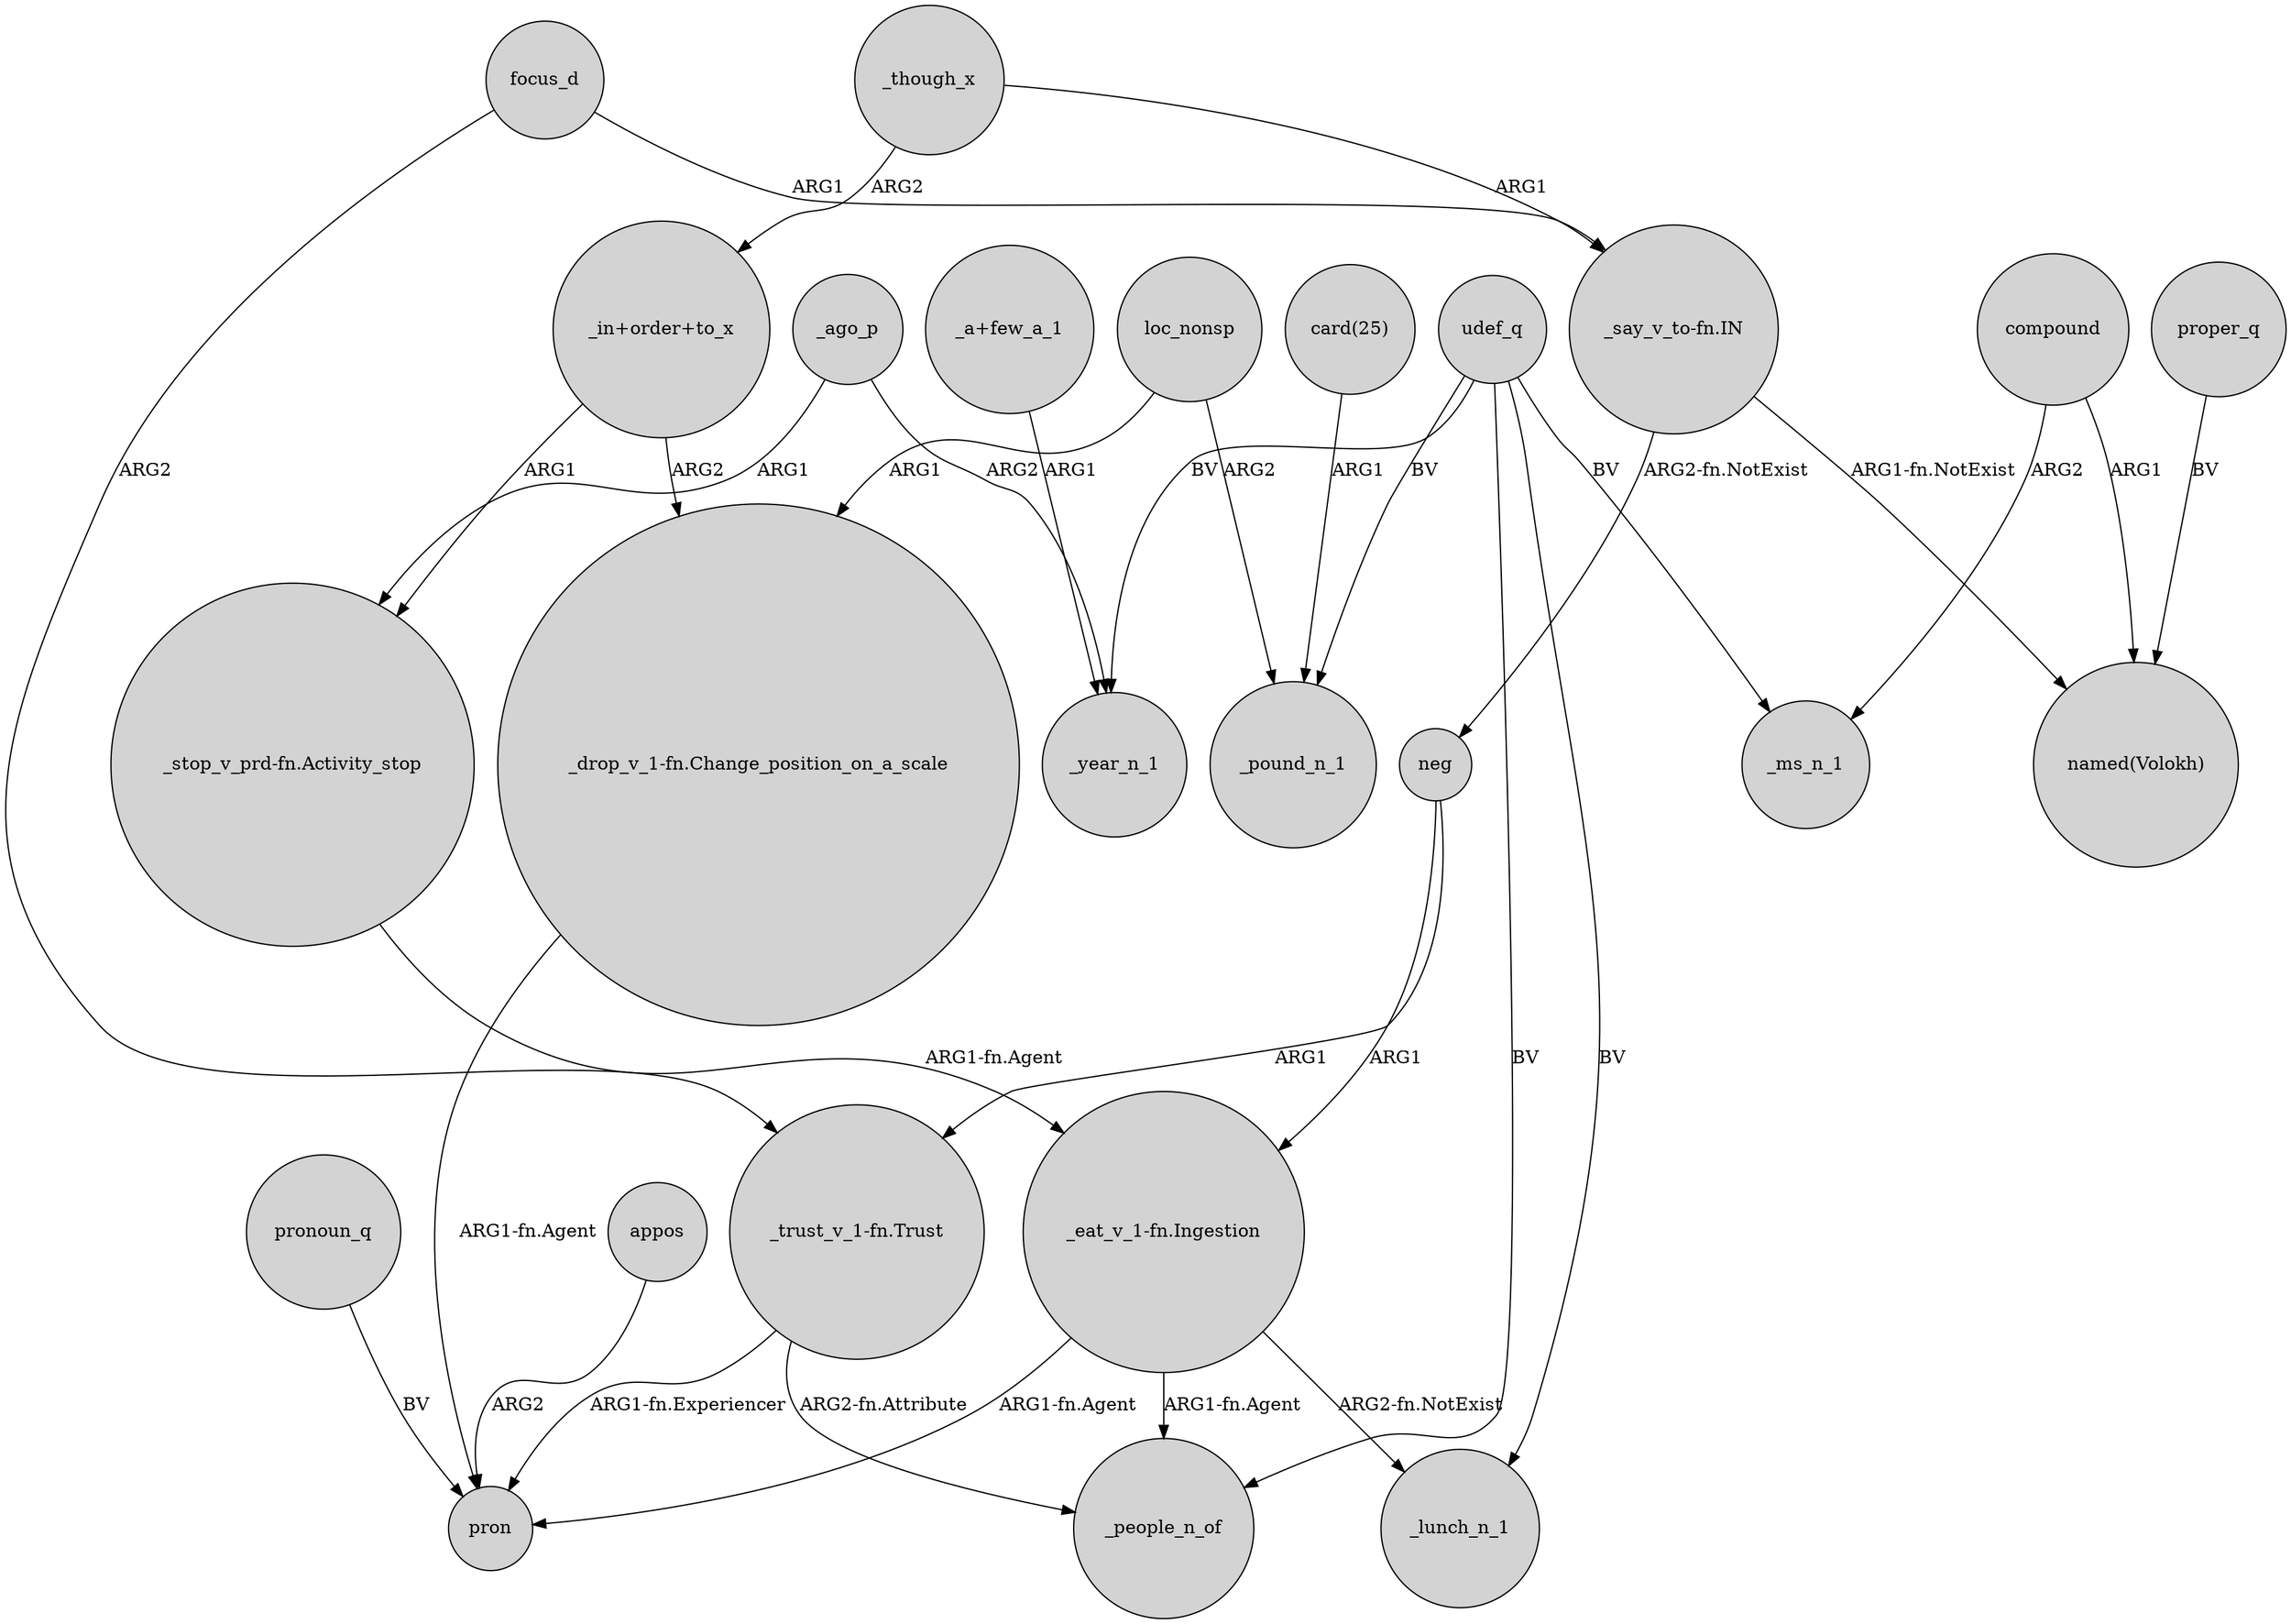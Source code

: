 digraph {
	node [shape=circle style=filled]
	"_drop_v_1-fn.Change_position_on_a_scale" -> pron [label="ARG1-fn.Agent"]
	appos -> pron [label=ARG2]
	neg -> "_eat_v_1-fn.Ingestion" [label=ARG1]
	focus_d -> "_trust_v_1-fn.Trust" [label=ARG2]
	"_eat_v_1-fn.Ingestion" -> pron [label="ARG1-fn.Agent"]
	"_eat_v_1-fn.Ingestion" -> _lunch_n_1 [label="ARG2-fn.NotExist"]
	"_a+few_a_1" -> _year_n_1 [label=ARG1]
	_ago_p -> "_stop_v_prd-fn.Activity_stop" [label=ARG1]
	loc_nonsp -> _pound_n_1 [label=ARG2]
	"_trust_v_1-fn.Trust" -> _people_n_of [label="ARG2-fn.Attribute"]
	compound -> "named(Volokh)" [label=ARG1]
	loc_nonsp -> "_drop_v_1-fn.Change_position_on_a_scale" [label=ARG1]
	compound -> _ms_n_1 [label=ARG2]
	"_stop_v_prd-fn.Activity_stop" -> "_eat_v_1-fn.Ingestion" [label="ARG1-fn.Agent"]
	udef_q -> _pound_n_1 [label=BV]
	udef_q -> _people_n_of [label=BV]
	pronoun_q -> pron [label=BV]
	_though_x -> "_in+order+to_x" [label=ARG2]
	_ago_p -> _year_n_1 [label=ARG2]
	udef_q -> _ms_n_1 [label=BV]
	proper_q -> "named(Volokh)" [label=BV]
	_though_x -> "_say_v_to-fn.IN" [label=ARG1]
	"_trust_v_1-fn.Trust" -> pron [label="ARG1-fn.Experiencer"]
	"_say_v_to-fn.IN" -> "named(Volokh)" [label="ARG1-fn.NotExist"]
	"_eat_v_1-fn.Ingestion" -> _people_n_of [label="ARG1-fn.Agent"]
	"_in+order+to_x" -> "_drop_v_1-fn.Change_position_on_a_scale" [label=ARG2]
	neg -> "_trust_v_1-fn.Trust" [label=ARG1]
	udef_q -> _year_n_1 [label=BV]
	udef_q -> _lunch_n_1 [label=BV]
	"_in+order+to_x" -> "_stop_v_prd-fn.Activity_stop" [label=ARG1]
	"card(25)" -> _pound_n_1 [label=ARG1]
	"_say_v_to-fn.IN" -> neg [label="ARG2-fn.NotExist"]
	focus_d -> "_say_v_to-fn.IN" [label=ARG1]
}
